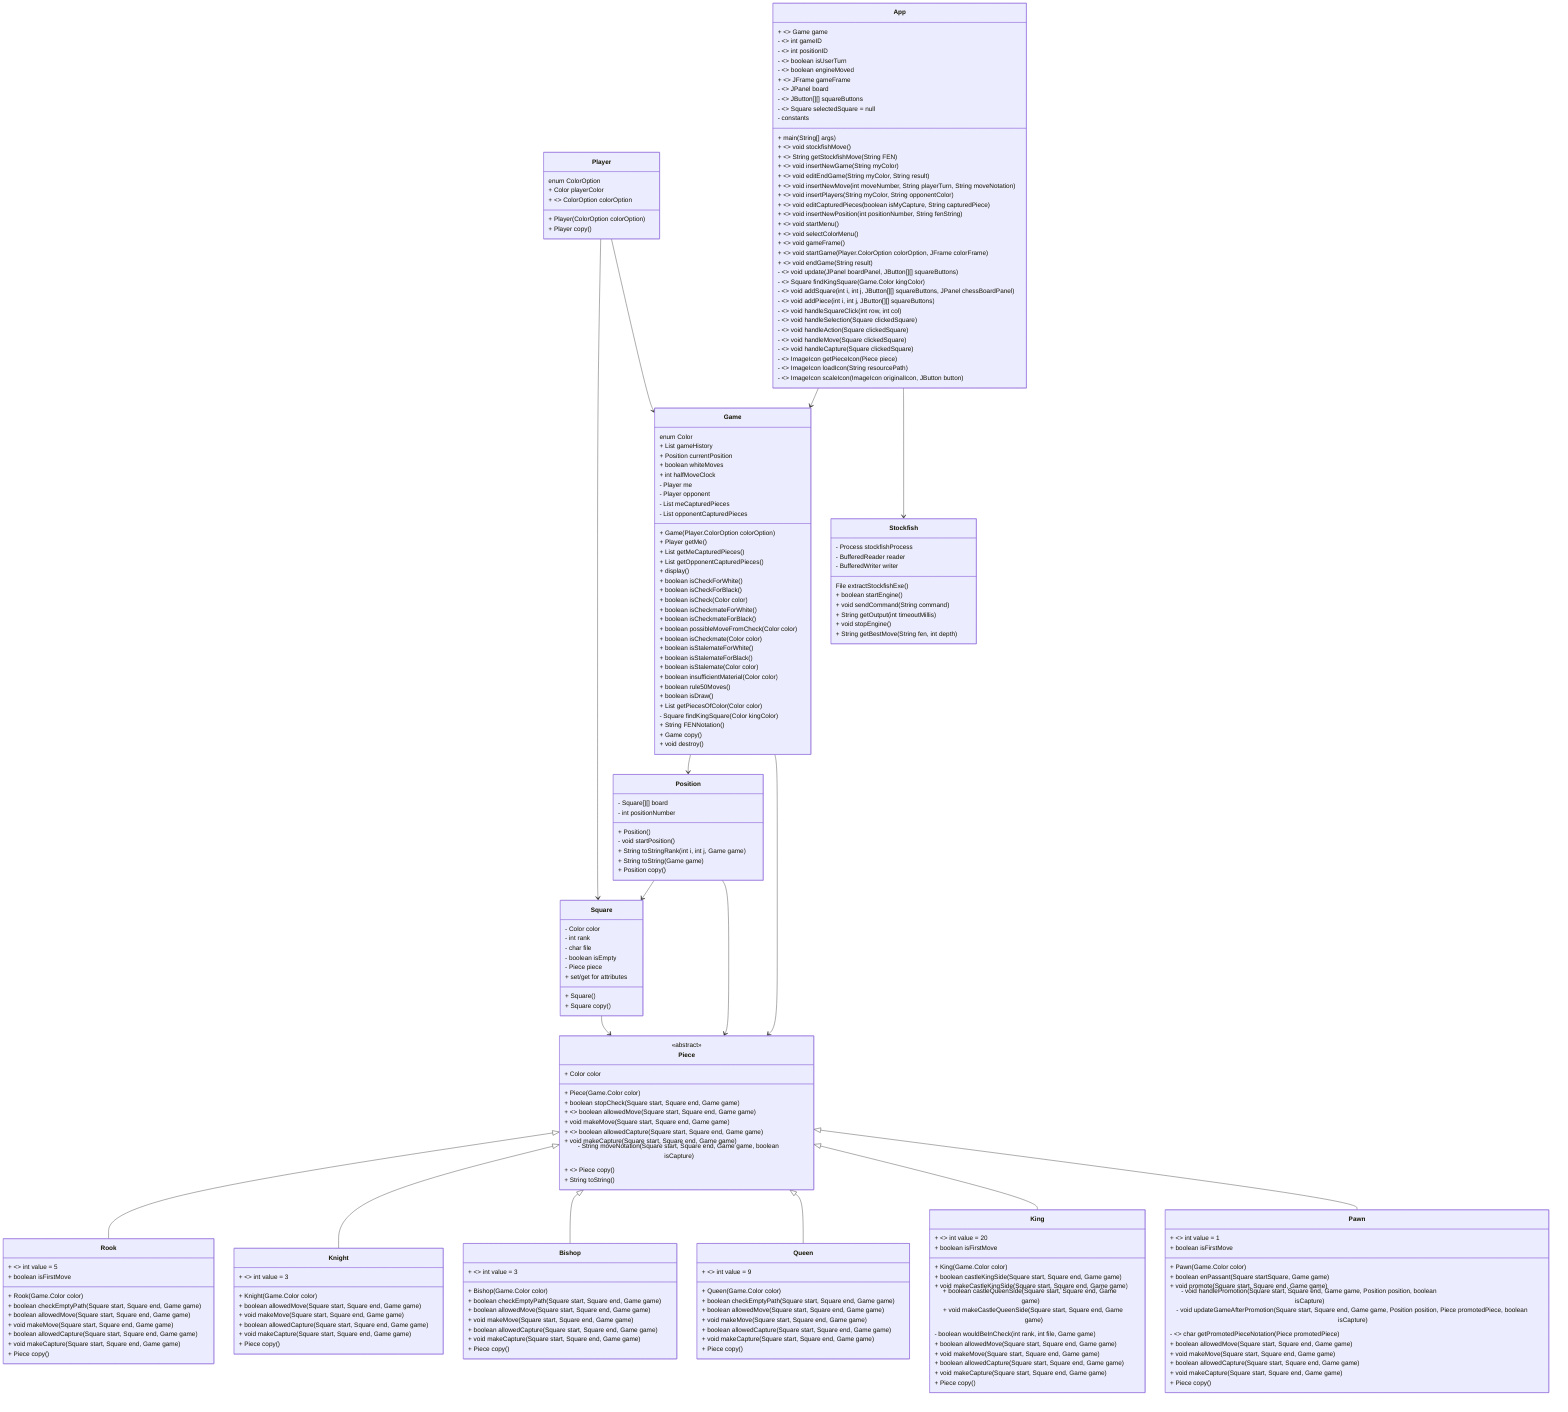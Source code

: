 classDiagram
    class Player {
        enum ColorOption
        + Color playerColor
        + <<final>> ColorOption colorOption
        + Player(ColorOption colorOption)
        + Player copy()
    }

    class Square {
        - Color color
        - int rank
        - char file
        - boolean isEmpty
        - Piece piece
        + Square()
        + set/get for attributes
        + Square copy()
    }

    class Position {
        - Square[][] board
        - int positionNumber
        + Position()
        - void startPosition()
        + String toStringRank(int i, int j, Game game)
        + String toString(Game game)
        + Position copy()
    }

    class Piece {
        <<abstract>>
        + Color color
        + Piece(Game.Color color)
        + boolean stopCheck(Square start, Square end, Game game)
        + <<abstract>> boolean allowedMove(Square start, Square end, Game game)
        + void makeMove(Square start, Square end, Game game)
        + <<abstract>> boolean allowedCapture(Square start, Square end, Game game)
        + void makeCapture(Square start, Square end, Game game)
        - String moveNotation(Square start, Square end, Game game, boolean isCapture)
        + <<abstract>> Piece copy()
        + String toString()
    }

    class Rook {
        + <<final>> int value = 5
        + boolean isFirstMove
        + Rook(Game.Color color)
        + boolean checkEmptyPath(Square start, Square end, Game game)
        + boolean allowedMove(Square start, Square end, Game game)
        + void makeMove(Square start, Square end, Game game)
        + boolean allowedCapture(Square start, Square end, Game game)
        + void makeCapture(Square start, Square end, Game game)
        + Piece copy()
    }

    class Knight {
        + <<final>> int value = 3
        + Knight(Game.Color color)
        + boolean allowedMove(Square start, Square end, Game game)
        + void makeMove(Square start, Square end, Game game)
        + boolean allowedCapture(Square start, Square end, Game game)
        + void makeCapture(Square start, Square end, Game game)
        + Piece copy()
    }

    class Bishop {
        + <<final>> int value = 3
        + Bishop(Game.Color color)
        + boolean checkEmptyPath(Square start, Square end, Game game)
        + boolean allowedMove(Square start, Square end, Game game)
        + void makeMove(Square start, Square end, Game game)
        + boolean allowedCapture(Square start, Square end, Game game)
        + void makeCapture(Square start, Square end, Game game)
        + Piece copy()
    }

    class Queen {
        + <<final>> int value = 9
        + Queen(Game.Color color)
        + boolean checkEmptyPath(Square start, Square end, Game game)
        + boolean allowedMove(Square start, Square end, Game game)
        + void makeMove(Square start, Square end, Game game)
        + boolean allowedCapture(Square start, Square end, Game game)
        + void makeCapture(Square start, Square end, Game game)
        + Piece copy()
    }

    class King {
        + <<final>> int value = 20
        + boolean isFirstMove
        + King(Game.Color color)
        + boolean castleKingSide(Square start, Square end, Game game)
        + void makeCastleKingSide(Square start, Square end, Game game)
        + boolean castleQueenSide(Square start, Square end, Game game)
        + void makeCastleQueenSide(Square start, Square end, Game game)
        - boolean wouldBeInCheck(int rank, int file, Game game)
        + boolean allowedMove(Square start, Square end, Game game)
        + void makeMove(Square start, Square end, Game game)
        + boolean allowedCapture(Square start, Square end, Game game)
        + void makeCapture(Square start, Square end, Game game)
        + Piece copy()
    }

    class Pawn {
        + <<final>> int value = 1
        + boolean isFirstMove
        + Pawn(Game.Color color)
        + boolean enPassant(Square startSquare, Game game)
        + void promote(Square start, Square end, Game game)
        - void handlePromotion(Square start, Square end, Game game, Position position, boolean isCapture)
        - void updateGameAfterPromotion(Square start, Square end, Game game, Position position, Piece promotedPiece, boolean isCapture)
        - <<static>> char getPromotedPieceNotation(Piece promotedPiece)
        + boolean allowedMove(Square start, Square end, Game game)
        + void makeMove(Square start, Square end, Game game)
        + boolean allowedCapture(Square start, Square end, Game game)
        + void makeCapture(Square start, Square end, Game game)
        + Piece copy()
    }

    class Game {
        enum Color
        + List<Move> gameHistory
        + Position currentPosition
        + boolean whiteMoves
        + int halfMoveClock
        - Player me
        - Player opponent
        - List<Piece> meCapturedPieces
        - List<Piece> opponentCapturedPieces
        + Game(Player.ColorOption colorOption)
        + Player getMe()
        + List<Piece> getMeCapturedPieces()
        + List<Piece> getOpponentCapturedPieces()
        + display()
        + boolean isCheckForWhite()
        + boolean isCheckForBlack()
        + boolean isCheck(Color color)
        + boolean isCheckmateForWhite()
        + boolean isCheckmateForBlack()
        + boolean possibleMoveFromCheck(Color color)
        + boolean isCheckmate(Color color)
        + boolean isStalemateForWhite()
        + boolean isStalemateForBlack()
        + boolean isStalemate(Color color)
        + boolean insufficientMaterial(Color color)
        + boolean rule50Moves()
        + boolean isDraw()
        + List<Square> getPiecesOfColor(Color color)
        - Square findKingSquare(Color kingColor)
        + String FENNotation()
        + Game copy()
        + void destroy()
    }

    class App {
        + <<static>> Game game
        - <<static>> int gameID
        - <<static>> int positionID
        - <<static>> boolean isUserTurn
        - <<static>> boolean engineMoved
        + <<static>> JFrame gameFrame
        - <<static>> JPanel board
        - <<static>> JButton[][] squareButtons
        - <<static>> Square selectedSquare = null
        - constants
        + main(String[] args)
        + <<static>> void stockfishMove()
        + <<static>> String getStockfishMove(String FEN)
        + <<static>> void insertNewGame(String myColor)
        + <<static>> void editEndGame(String myColor, String result)
        + <<static>> void insertNewMove(int moveNumber, String playerTurn, String moveNotation)
        + <<static>> void insertPlayers(String myColor, String opponentColor)
        + <<static>> void editCapturedPieces(boolean isMyCapture, String capturedPiece)
        + <<static>> void insertNewPosition(int positionNumber, String fenString)
        + <<static>> void startMenu()
        + <<static>> void selectColorMenu()
        + <<static>> void gameFrame()
        + <<static>> void startGame(Player.ColorOption colorOption, JFrame colorFrame)
        + <<static>> void endGame(String result)
        - <<static>> void update(JPanel boardPanel, JButton[][] squareButtons)
        - <<static>> Square findKingSquare(Game.Color kingColor)
        - <<static>> void addSquare(int i, int j, JButton[][] squareButtons, JPanel chessBoardPanel)
        - <<static>> void addPiece(int i, int j, JButton[][] squareButtons)
        - <<static>> void handleSquareClick(int row, int col)
        - <<static>> void handleSelection(Square clickedSquare)
        - <<static>> void handleAction(Square clickedSquare)
        - <<static>> void handleMove(Square clickedSquare)
        - <<static>> void handleCapture(Square clickedSquare)
        - <<static>> ImageIcon getPieceIcon(Piece piece)
        - <<static>> ImageIcon loadIcon(String resourcePath)
        - <<static>> ImageIcon scaleIcon(ImageIcon originalIcon, JButton button)
    }

    class Stockfish {
        - Process stockfishProcess
        - BufferedReader reader
        - BufferedWriter writer
        File extractStockfishExe()
        + boolean startEngine()
        + void sendCommand(String command)
        + String getOutput(int timeoutMillis)
        + void stopEngine()
        + String getBestMove(String fen, int depth)
    }

    Player --> Square
    Player --> Game
    Game --> Position
    Game --> Piece
    Position --> Square
    Position --> Piece
    Square --> Piece
    Piece <|-- Rook
    Piece <|-- Knight
    Piece <|-- Bishop
    Piece <|-- Queen
    Piece <|-- King
    Piece <|-- Pawn
    App --> Game
    App --> Stockfish